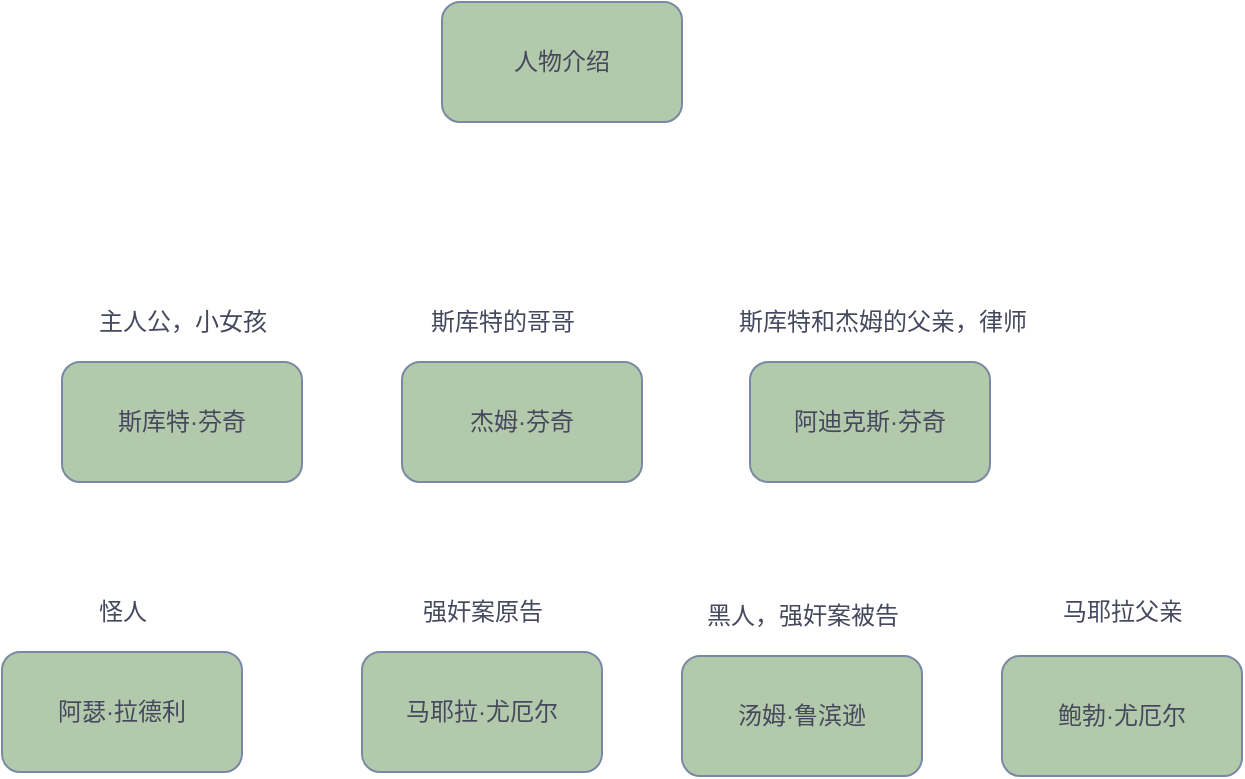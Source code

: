 <mxfile version="20.8.5" type="github">
  <diagram id="9OjSqcRy2-oI7cbM97lL" name="第 1 页">
    <mxGraphModel dx="1206" dy="714" grid="1" gridSize="10" guides="1" tooltips="1" connect="1" arrows="1" fold="1" page="1" pageScale="1" pageWidth="827" pageHeight="1169" math="0" shadow="0">
      <root>
        <mxCell id="0" />
        <mxCell id="1" parent="0" />
        <mxCell id="YfUdEmCJQRdxEmTbm3wy-1" value="人物介绍" style="rounded=1;whiteSpace=wrap;html=1;strokeColor=#788AA3;fontColor=#46495D;fillColor=#B2C9AB;" vertex="1" parent="1">
          <mxGeometry x="290" y="100" width="120" height="60" as="geometry" />
        </mxCell>
        <mxCell id="YfUdEmCJQRdxEmTbm3wy-2" value="斯库特·芬奇" style="rounded=1;whiteSpace=wrap;html=1;strokeColor=#788AA3;fontColor=#46495D;fillColor=#B2C9AB;" vertex="1" parent="1">
          <mxGeometry x="100" y="280" width="120" height="60" as="geometry" />
        </mxCell>
        <mxCell id="YfUdEmCJQRdxEmTbm3wy-3" value="杰姆·芬奇" style="rounded=1;whiteSpace=wrap;html=1;strokeColor=#788AA3;fontColor=#46495D;fillColor=#B2C9AB;" vertex="1" parent="1">
          <mxGeometry x="270" y="280" width="120" height="60" as="geometry" />
        </mxCell>
        <mxCell id="YfUdEmCJQRdxEmTbm3wy-4" value="汤姆·鲁滨逊" style="rounded=1;whiteSpace=wrap;html=1;strokeColor=#788AA3;fontColor=#46495D;fillColor=#B2C9AB;" vertex="1" parent="1">
          <mxGeometry x="410" y="427" width="120" height="60" as="geometry" />
        </mxCell>
        <mxCell id="YfUdEmCJQRdxEmTbm3wy-5" value="阿瑟·拉德利" style="rounded=1;whiteSpace=wrap;html=1;strokeColor=#788AA3;fontColor=#46495D;fillColor=#B2C9AB;" vertex="1" parent="1">
          <mxGeometry x="70" y="425" width="120" height="60" as="geometry" />
        </mxCell>
        <mxCell id="YfUdEmCJQRdxEmTbm3wy-6" value="阿迪克斯·芬奇" style="rounded=1;whiteSpace=wrap;html=1;strokeColor=#788AA3;fontColor=#46495D;fillColor=#B2C9AB;" vertex="1" parent="1">
          <mxGeometry x="444" y="280" width="120" height="60" as="geometry" />
        </mxCell>
        <mxCell id="YfUdEmCJQRdxEmTbm3wy-7" value="马耶拉·尤厄尔" style="rounded=1;whiteSpace=wrap;html=1;strokeColor=#788AA3;fontColor=#46495D;fillColor=#B2C9AB;" vertex="1" parent="1">
          <mxGeometry x="250" y="425" width="120" height="60" as="geometry" />
        </mxCell>
        <mxCell id="YfUdEmCJQRdxEmTbm3wy-8" value="鲍勃·尤厄尔" style="rounded=1;whiteSpace=wrap;html=1;strokeColor=#788AA3;fontColor=#46495D;fillColor=#B2C9AB;" vertex="1" parent="1">
          <mxGeometry x="570" y="427" width="120" height="60" as="geometry" />
        </mxCell>
        <mxCell id="YfUdEmCJQRdxEmTbm3wy-9" value="怪人" style="text;html=1;align=center;verticalAlign=middle;resizable=0;points=[];autosize=1;strokeColor=none;fillColor=none;fontColor=#46495D;" vertex="1" parent="1">
          <mxGeometry x="105" y="390" width="50" height="30" as="geometry" />
        </mxCell>
        <mxCell id="YfUdEmCJQRdxEmTbm3wy-10" value="黑人，强奸案被告" style="text;html=1;align=center;verticalAlign=middle;resizable=0;points=[];autosize=1;strokeColor=none;fillColor=none;fontColor=#46495D;" vertex="1" parent="1">
          <mxGeometry x="410" y="392" width="120" height="30" as="geometry" />
        </mxCell>
        <mxCell id="YfUdEmCJQRdxEmTbm3wy-11" value="斯库特的哥哥" style="text;html=1;align=center;verticalAlign=middle;resizable=0;points=[];autosize=1;strokeColor=none;fillColor=none;fontColor=#46495D;" vertex="1" parent="1">
          <mxGeometry x="270" y="245" width="100" height="30" as="geometry" />
        </mxCell>
        <mxCell id="YfUdEmCJQRdxEmTbm3wy-12" value="主人公，小女孩" style="text;html=1;align=center;verticalAlign=middle;resizable=0;points=[];autosize=1;strokeColor=none;fillColor=none;fontColor=#46495D;" vertex="1" parent="1">
          <mxGeometry x="105" y="245" width="110" height="30" as="geometry" />
        </mxCell>
        <mxCell id="YfUdEmCJQRdxEmTbm3wy-15" value="斯库特和杰姆的父亲，律师" style="text;html=1;align=center;verticalAlign=middle;resizable=0;points=[];autosize=1;strokeColor=none;fillColor=none;fontColor=#46495D;" vertex="1" parent="1">
          <mxGeometry x="425" y="245" width="170" height="30" as="geometry" />
        </mxCell>
        <mxCell id="YfUdEmCJQRdxEmTbm3wy-16" value="强奸案原告" style="text;html=1;align=center;verticalAlign=middle;resizable=0;points=[];autosize=1;strokeColor=none;fillColor=none;fontColor=#46495D;" vertex="1" parent="1">
          <mxGeometry x="270" y="390" width="80" height="30" as="geometry" />
        </mxCell>
        <mxCell id="YfUdEmCJQRdxEmTbm3wy-17" value="马耶拉父亲" style="text;html=1;align=center;verticalAlign=middle;resizable=0;points=[];autosize=1;strokeColor=none;fillColor=none;fontColor=#46495D;" vertex="1" parent="1">
          <mxGeometry x="590" y="390" width="80" height="30" as="geometry" />
        </mxCell>
      </root>
    </mxGraphModel>
  </diagram>
</mxfile>
